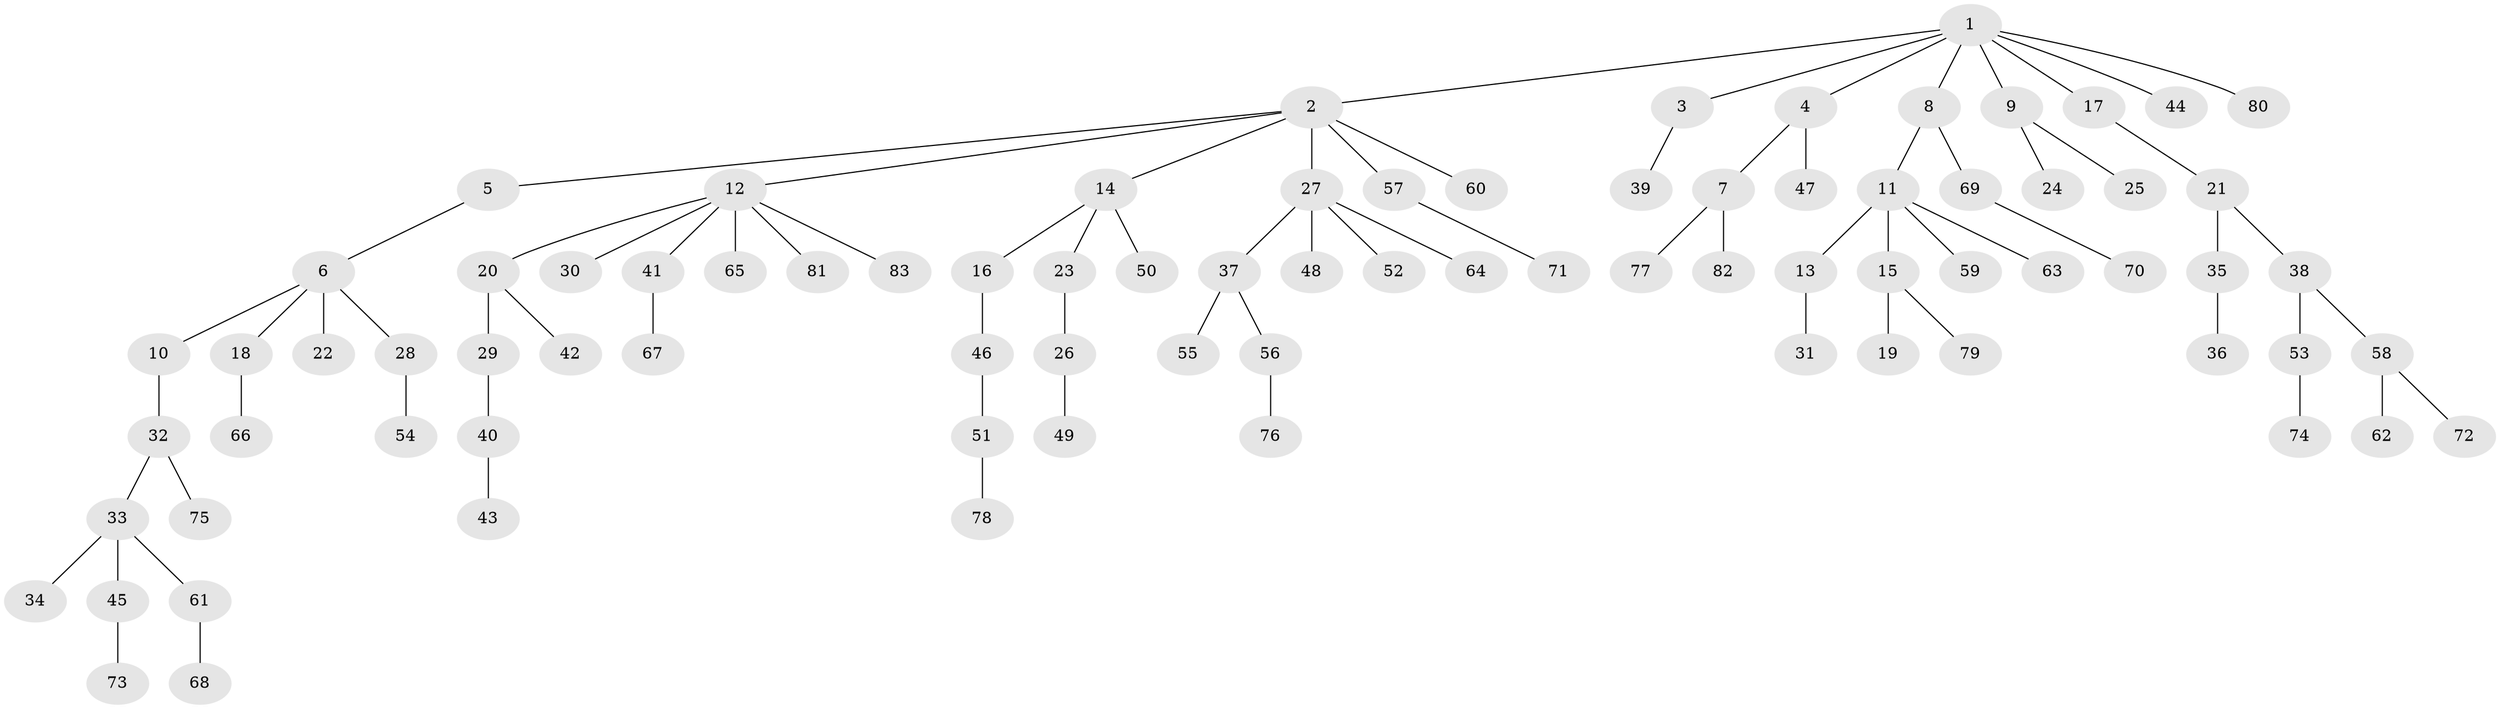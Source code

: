 // coarse degree distribution, {9: 0.018518518518518517, 7: 0.018518518518518517, 1: 0.6111111111111112, 2: 0.14814814814814814, 4: 0.09259259259259259, 3: 0.09259259259259259, 6: 0.018518518518518517}
// Generated by graph-tools (version 1.1) at 2025/52/02/27/25 19:52:09]
// undirected, 83 vertices, 82 edges
graph export_dot {
graph [start="1"]
  node [color=gray90,style=filled];
  1;
  2;
  3;
  4;
  5;
  6;
  7;
  8;
  9;
  10;
  11;
  12;
  13;
  14;
  15;
  16;
  17;
  18;
  19;
  20;
  21;
  22;
  23;
  24;
  25;
  26;
  27;
  28;
  29;
  30;
  31;
  32;
  33;
  34;
  35;
  36;
  37;
  38;
  39;
  40;
  41;
  42;
  43;
  44;
  45;
  46;
  47;
  48;
  49;
  50;
  51;
  52;
  53;
  54;
  55;
  56;
  57;
  58;
  59;
  60;
  61;
  62;
  63;
  64;
  65;
  66;
  67;
  68;
  69;
  70;
  71;
  72;
  73;
  74;
  75;
  76;
  77;
  78;
  79;
  80;
  81;
  82;
  83;
  1 -- 2;
  1 -- 3;
  1 -- 4;
  1 -- 8;
  1 -- 9;
  1 -- 17;
  1 -- 44;
  1 -- 80;
  2 -- 5;
  2 -- 12;
  2 -- 14;
  2 -- 27;
  2 -- 57;
  2 -- 60;
  3 -- 39;
  4 -- 7;
  4 -- 47;
  5 -- 6;
  6 -- 10;
  6 -- 18;
  6 -- 22;
  6 -- 28;
  7 -- 77;
  7 -- 82;
  8 -- 11;
  8 -- 69;
  9 -- 24;
  9 -- 25;
  10 -- 32;
  11 -- 13;
  11 -- 15;
  11 -- 59;
  11 -- 63;
  12 -- 20;
  12 -- 30;
  12 -- 41;
  12 -- 65;
  12 -- 81;
  12 -- 83;
  13 -- 31;
  14 -- 16;
  14 -- 23;
  14 -- 50;
  15 -- 19;
  15 -- 79;
  16 -- 46;
  17 -- 21;
  18 -- 66;
  20 -- 29;
  20 -- 42;
  21 -- 35;
  21 -- 38;
  23 -- 26;
  26 -- 49;
  27 -- 37;
  27 -- 48;
  27 -- 52;
  27 -- 64;
  28 -- 54;
  29 -- 40;
  32 -- 33;
  32 -- 75;
  33 -- 34;
  33 -- 45;
  33 -- 61;
  35 -- 36;
  37 -- 55;
  37 -- 56;
  38 -- 53;
  38 -- 58;
  40 -- 43;
  41 -- 67;
  45 -- 73;
  46 -- 51;
  51 -- 78;
  53 -- 74;
  56 -- 76;
  57 -- 71;
  58 -- 62;
  58 -- 72;
  61 -- 68;
  69 -- 70;
}
